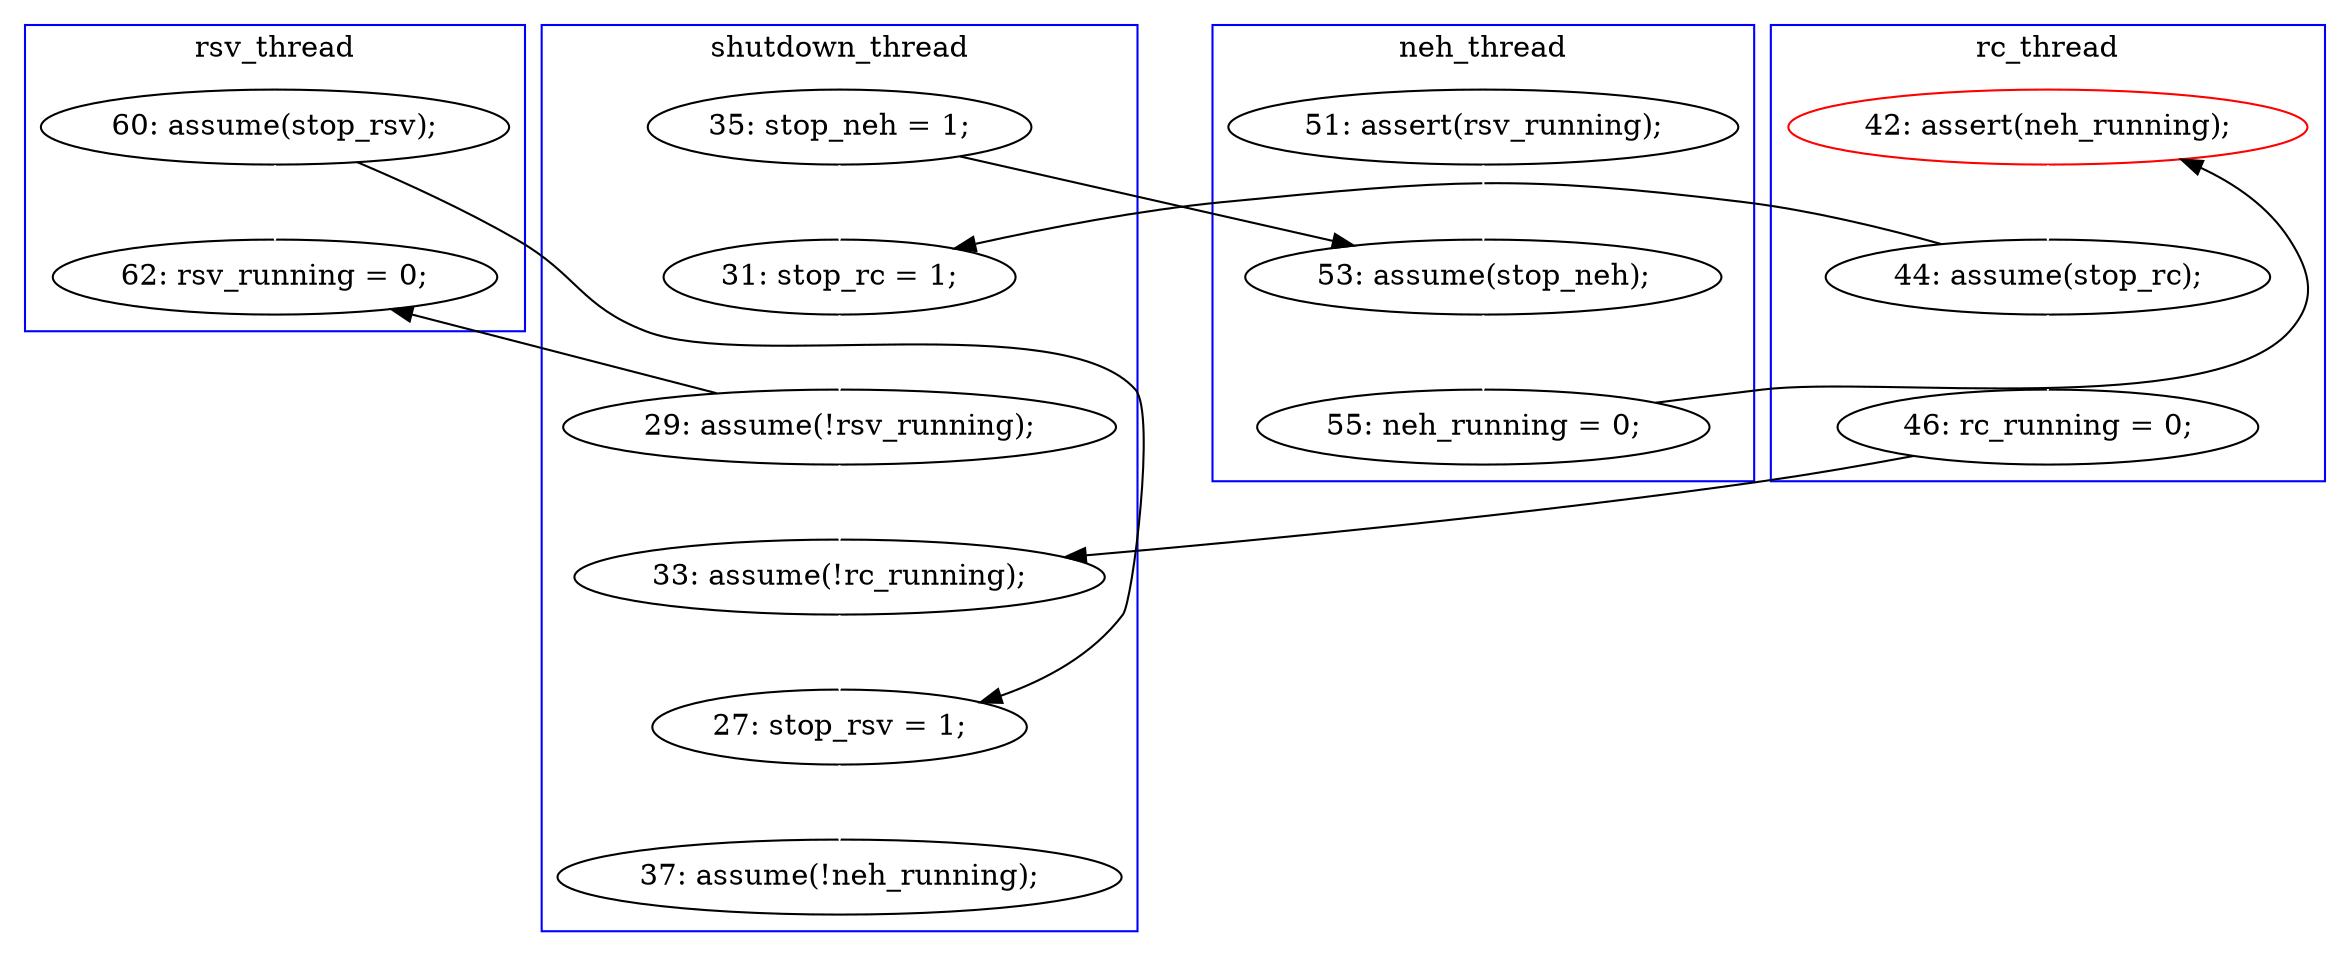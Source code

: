 digraph Counterexample {
	21 -> 28 [color = black, style = solid, constraint = false]
	22 -> 30 [color = black, style = solid, constraint = false]
	13 -> 28 [color = white, style = solid]
	16 -> 17 [color = white, style = solid]
	28 -> 29 [color = white, style = solid]
	29 -> 35 [color = black, style = solid, constraint = false]
	13 -> 16 [color = black, style = solid, constraint = false]
	29 -> 30 [color = white, style = solid]
	21 -> 22 [color = white, style = solid]
	15 -> 16 [color = white, style = solid]
	17 -> 20 [color = black, style = solid, constraint = false]
	31 -> 32 [color = white, style = solid]
	26 -> 31 [color = black, style = solid, constraint = false]
	30 -> 31 [color = white, style = solid]
	26 -> 35 [color = white, style = solid]
	20 -> 21 [color = white, style = solid]
	subgraph cluster2 {
		label = rc_thread
		color = blue
		21  [label = "44: assume(stop_rc);"]
		22  [label = "46: rc_running = 0;"]
		20  [label = "42: assert(neh_running);", color = red]
	}
	subgraph cluster3 {
		label = neh_thread
		color = blue
		17  [label = "55: neh_running = 0;"]
		15  [label = "51: assert(rsv_running);"]
		16  [label = "53: assume(stop_neh);"]
	}
	subgraph cluster4 {
		label = rsv_thread
		color = blue
		35  [label = "62: rsv_running = 0;"]
		26  [label = "60: assume(stop_rsv);"]
	}
	subgraph cluster1 {
		label = shutdown_thread
		color = blue
		13  [label = "35: stop_neh = 1;"]
		30  [label = "33: assume(!rc_running);"]
		29  [label = "29: assume(!rsv_running);"]
		28  [label = "31: stop_rc = 1;"]
		31  [label = "27: stop_rsv = 1;"]
		32  [label = "37: assume(!neh_running);"]
	}
}